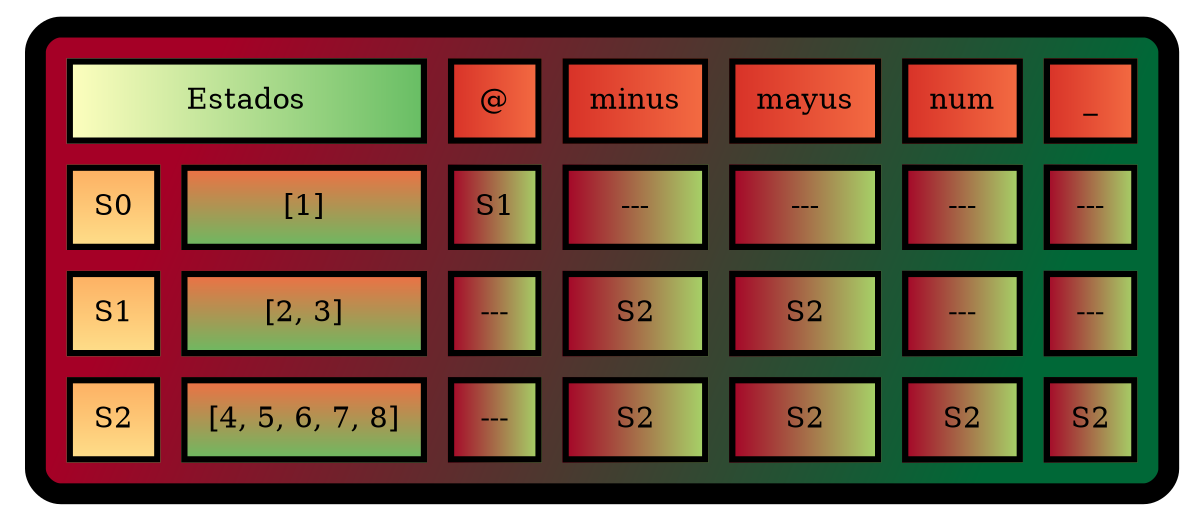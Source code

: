 digraph G{
tbl [
shape=plaintext
label=<
<TABLE border="10" cellspacing="10" cellpadding="10" style="rounded" bgcolor="/rdylgn11/1:/rdylgn11/11" gradientangle="315">
<TR>
<TD border="3" colspan="2"  bgcolor="/rdylgn11/6:/rdylgn11/9">Estados</TD>
<TD border="3"  bgcolor="/rdylgn11/2:/rdylgn11/3">@</TD>
<TD border="3"  bgcolor="/rdylgn11/2:/rdylgn11/3">minus</TD>
<TD border="3"  bgcolor="/rdylgn11/2:/rdylgn11/3">mayus</TD>
<TD border="3"  bgcolor="/rdylgn11/2:/rdylgn11/3">num</TD>
<TD border="3"  bgcolor="/rdylgn11/2:/rdylgn11/3">_</TD>
</TR>
<TR>
<TD border="3" bgcolor="/rdylgn11/4:/rdylgn11/5" gradientangle="270">S0</TD>
<TD border="3" bgcolor="/rdylgn11/3:/rdylgn11/9" gradientangle="270">[1]</TD>
<TD border="3"  bgcolor="/rdylgn11/1:/rdylgn11/8">S1</TD>
<TD border="3"  bgcolor="/rdylgn11/1:/rdylgn11/8">---</TD>
<TD border="3"  bgcolor="/rdylgn11/1:/rdylgn11/8">---</TD>
<TD border="3"  bgcolor="/rdylgn11/1:/rdylgn11/8">---</TD>
<TD border="3"  bgcolor="/rdylgn11/1:/rdylgn11/8">---</TD>
</TR>
<TR>
<TD border="3" bgcolor="/rdylgn11/4:/rdylgn11/5" gradientangle="270">S1</TD>
<TD border="3" bgcolor="/rdylgn11/3:/rdylgn11/9" gradientangle="270">[2, 3]</TD>
<TD border="3"  bgcolor="/rdylgn11/1:/rdylgn11/8">---</TD>
<TD border="3"  bgcolor="/rdylgn11/1:/rdylgn11/8">S2</TD>
<TD border="3"  bgcolor="/rdylgn11/1:/rdylgn11/8">S2</TD>
<TD border="3"  bgcolor="/rdylgn11/1:/rdylgn11/8">---</TD>
<TD border="3"  bgcolor="/rdylgn11/1:/rdylgn11/8">---</TD>
</TR>
<TR>
<TD border="3" bgcolor="/rdylgn11/4:/rdylgn11/5" gradientangle="270">S2</TD>
<TD border="3" bgcolor="/rdylgn11/3:/rdylgn11/9" gradientangle="270">[4, 5, 6, 7, 8]</TD>
<TD border="3"  bgcolor="/rdylgn11/1:/rdylgn11/8">---</TD>
<TD border="3"  bgcolor="/rdylgn11/1:/rdylgn11/8">S2</TD>
<TD border="3"  bgcolor="/rdylgn11/1:/rdylgn11/8">S2</TD>
<TD border="3"  bgcolor="/rdylgn11/1:/rdylgn11/8">S2</TD>
<TD border="3"  bgcolor="/rdylgn11/1:/rdylgn11/8">S2</TD>
</TR>
</TABLE>
>];
}
